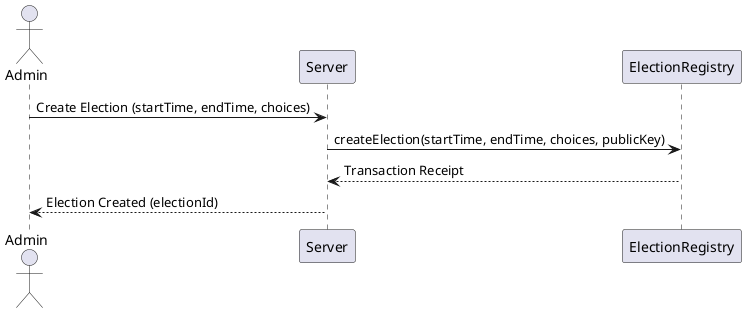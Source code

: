 @startuml
actor Admin
participant Server
participant ElectionRegistry

Admin -> Server: Create Election (startTime, endTime, choices)
Server -> ElectionRegistry: createElection(startTime, endTime, choices, publicKey)
ElectionRegistry --> Server: Transaction Receipt
Server --> Admin: Election Created (electionId)
@enduml
